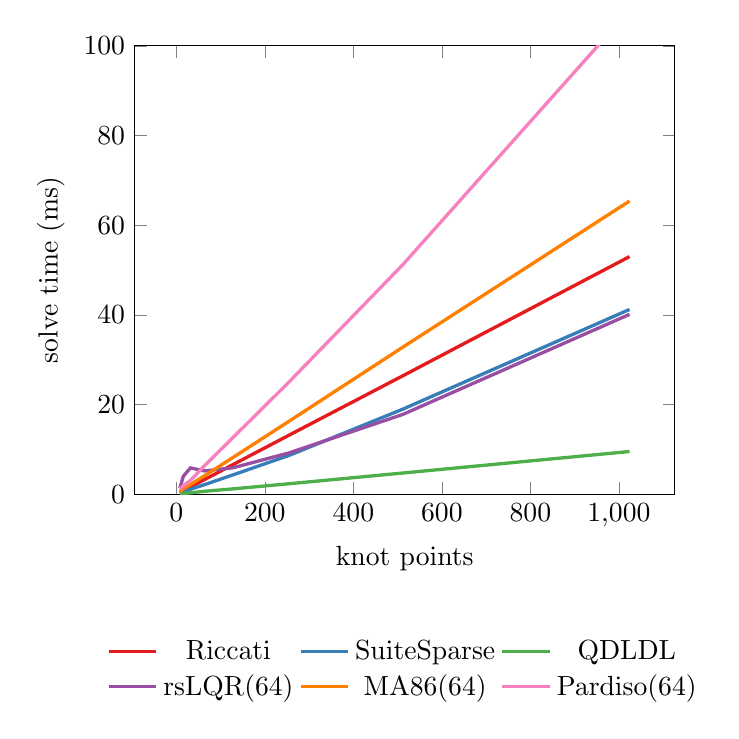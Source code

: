 \begin{tikzpicture}
\begin{axis}[xlabel={knot points}, ylabel={solve time (ms)}, ymin={0}, ymax={100}, legend style={at={(0.5,-0.3)}, anchor=north, draw=none}, legend columns={3}]
    \addplot+[very thick, no marks, solid, color={rgb,1:red,0.894;green,0.102;blue,0.11}]
        table[row sep={\\}]
        {
            \\
            8.0  0.368  \\
            16.0  0.783  \\
            32.0  1.615  \\
            64.0  3.261  \\
            128.0  6.583  \\
            256.0  13.216  \\
            512.0  26.409  \\
            1024.0  52.982  \\
        }
        ;
    \addplot+[very thick, no marks, solid, color={rgb,1:red,0.216;green,0.494;blue,0.722}]
        table[row sep={\\}]
        {
            \\
            8.0  0.254  \\
            16.0  0.524  \\
            32.0  1.074  \\
            64.0  2.123  \\
            128.0  4.291  \\
            256.0  8.685  \\
            512.0  18.965  \\
            1024.0  41.194  \\
        }
        ;
    \addplot+[very thick, no marks, solid, color={rgb,1:red,0.302;green,0.686;blue,0.29}]
        table[row sep={\\}]
        {
            \\
            8.0  0.064  \\
            16.0  0.137  \\
            32.0  0.281  \\
            64.0  0.64  \\
            128.0  1.171  \\
            256.0  2.328  \\
            512.0  4.713  \\
            1024.0  9.506  \\
        }
        ;
    \addplot+[very thick, no marks, solid, color={rgb,1:red,0.596;green,0.306;blue,0.639}]
        table[row sep={\\}]
        {
            \\
            8.0  1.313  \\
            16.0  4.013  \\
            32.0  5.851  \\
            64.0  5.173  \\
            128.0  5.874  \\
            256.0  9.234  \\
            512.0  17.789  \\
            1024.0  40.099  \\
        }
        ;
    \addplot+[very thick, no marks, solid, color={rgb,1:red,1.0;green,0.498;blue,0.0}]
        table[row sep={\\}]
        {
            \\
            8.0  0.601  \\
            16.0  1.111  \\
            32.0  2.13  \\
            64.0  4.105  \\
            128.0  8.17  \\
            256.0  16.335  \\
            512.0  32.796  \\
            1024.0  65.371  \\
        }
        ;
    \addplot+[very thick, no marks, solid, color={rgb,1:red,0.969;green,0.506;blue,0.749}]
        table[row sep={\\}]
        {
            \\
            8.0  1.163  \\
            16.0  1.91  \\
            32.0  3.055  \\
            64.0  6.366  \\
            128.0  12.615  \\
            256.0  25.152  \\
            512.0  51.203  \\
            1024.0  107.934  \\
        }
        ;
    \legend{{Riccati},{SuiteSparse},{QDLDL},{rsLQR(64)},{MA86(64)},{Pardiso(64)},{pardiso}}
\end{axis}
\end{tikzpicture}
